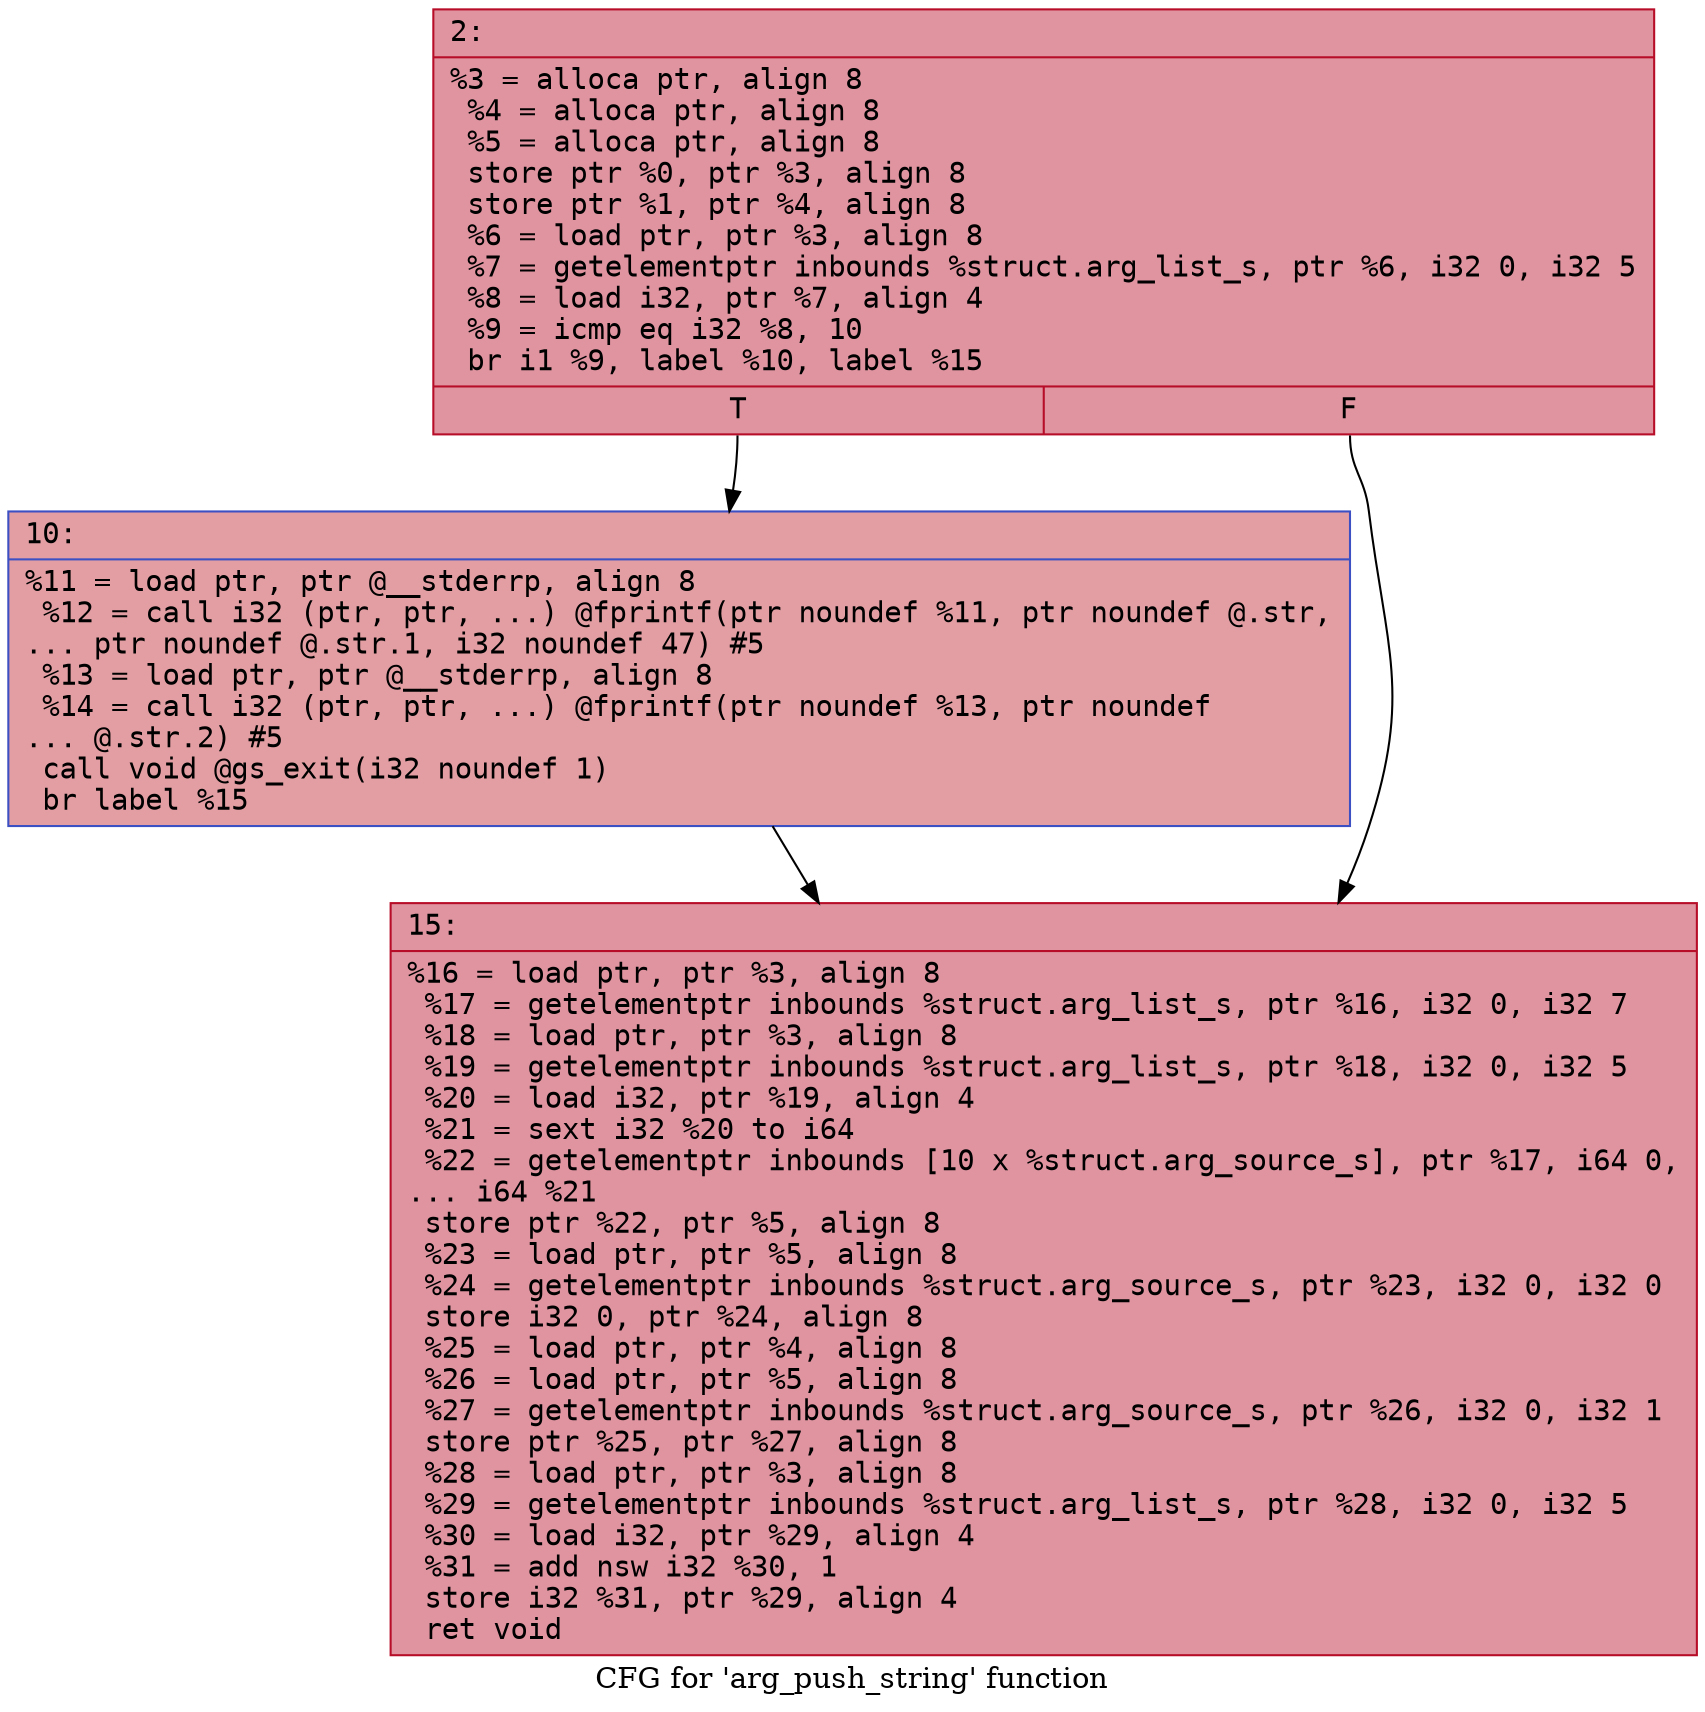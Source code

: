 digraph "CFG for 'arg_push_string' function" {
	label="CFG for 'arg_push_string' function";

	Node0x600000855db0 [shape=record,color="#b70d28ff", style=filled, fillcolor="#b70d2870" fontname="Courier",label="{2:\l|  %3 = alloca ptr, align 8\l  %4 = alloca ptr, align 8\l  %5 = alloca ptr, align 8\l  store ptr %0, ptr %3, align 8\l  store ptr %1, ptr %4, align 8\l  %6 = load ptr, ptr %3, align 8\l  %7 = getelementptr inbounds %struct.arg_list_s, ptr %6, i32 0, i32 5\l  %8 = load i32, ptr %7, align 4\l  %9 = icmp eq i32 %8, 10\l  br i1 %9, label %10, label %15\l|{<s0>T|<s1>F}}"];
	Node0x600000855db0:s0 -> Node0x600000855e00[tooltip="2 -> 10\nProbability 50.00%" ];
	Node0x600000855db0:s1 -> Node0x600000855e50[tooltip="2 -> 15\nProbability 50.00%" ];
	Node0x600000855e00 [shape=record,color="#3d50c3ff", style=filled, fillcolor="#be242e70" fontname="Courier",label="{10:\l|  %11 = load ptr, ptr @__stderrp, align 8\l  %12 = call i32 (ptr, ptr, ...) @fprintf(ptr noundef %11, ptr noundef @.str,\l... ptr noundef @.str.1, i32 noundef 47) #5\l  %13 = load ptr, ptr @__stderrp, align 8\l  %14 = call i32 (ptr, ptr, ...) @fprintf(ptr noundef %13, ptr noundef\l... @.str.2) #5\l  call void @gs_exit(i32 noundef 1)\l  br label %15\l}"];
	Node0x600000855e00 -> Node0x600000855e50[tooltip="10 -> 15\nProbability 100.00%" ];
	Node0x600000855e50 [shape=record,color="#b70d28ff", style=filled, fillcolor="#b70d2870" fontname="Courier",label="{15:\l|  %16 = load ptr, ptr %3, align 8\l  %17 = getelementptr inbounds %struct.arg_list_s, ptr %16, i32 0, i32 7\l  %18 = load ptr, ptr %3, align 8\l  %19 = getelementptr inbounds %struct.arg_list_s, ptr %18, i32 0, i32 5\l  %20 = load i32, ptr %19, align 4\l  %21 = sext i32 %20 to i64\l  %22 = getelementptr inbounds [10 x %struct.arg_source_s], ptr %17, i64 0,\l... i64 %21\l  store ptr %22, ptr %5, align 8\l  %23 = load ptr, ptr %5, align 8\l  %24 = getelementptr inbounds %struct.arg_source_s, ptr %23, i32 0, i32 0\l  store i32 0, ptr %24, align 8\l  %25 = load ptr, ptr %4, align 8\l  %26 = load ptr, ptr %5, align 8\l  %27 = getelementptr inbounds %struct.arg_source_s, ptr %26, i32 0, i32 1\l  store ptr %25, ptr %27, align 8\l  %28 = load ptr, ptr %3, align 8\l  %29 = getelementptr inbounds %struct.arg_list_s, ptr %28, i32 0, i32 5\l  %30 = load i32, ptr %29, align 4\l  %31 = add nsw i32 %30, 1\l  store i32 %31, ptr %29, align 4\l  ret void\l}"];
}
